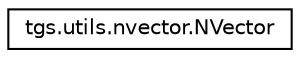 digraph "Graphical Class Hierarchy"
{
  edge [fontname="Helvetica",fontsize="10",labelfontname="Helvetica",labelfontsize="10"];
  node [fontname="Helvetica",fontsize="10",shape=record];
  rankdir="LR";
  Node0 [label="tgs.utils.nvector.NVector",height=0.2,width=0.4,color="black", fillcolor="white", style="filled",URL="$classtgs_1_1utils_1_1nvector_1_1NVector.html"];
}

